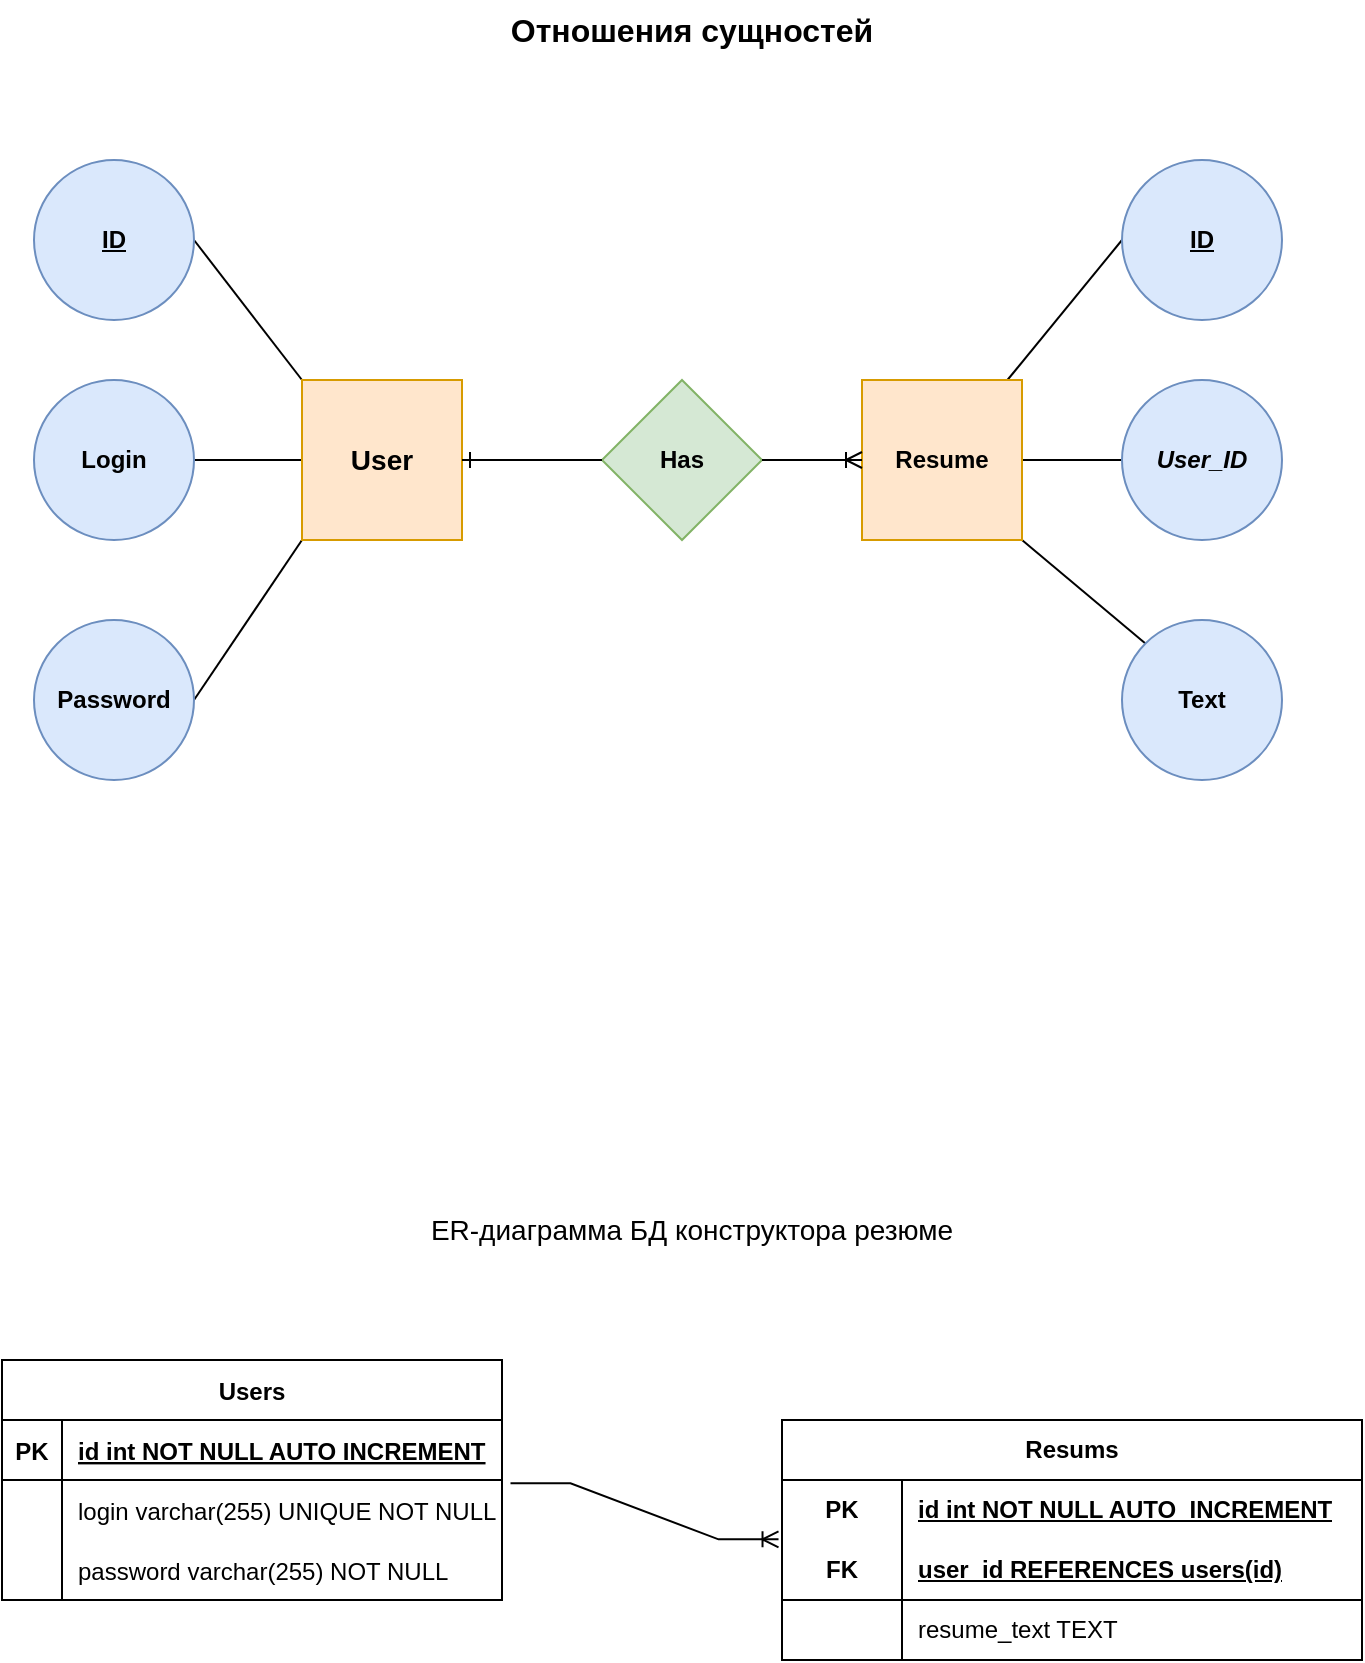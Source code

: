 <mxfile version="21.7.2" type="device">
  <diagram id="R2lEEEUBdFMjLlhIrx00" name="Page-1">
    <mxGraphModel dx="1648" dy="1005" grid="1" gridSize="10" guides="1" tooltips="1" connect="1" arrows="1" fold="1" page="1" pageScale="1" pageWidth="850" pageHeight="1100" math="0" shadow="0" extFonts="Permanent Marker^https://fonts.googleapis.com/css?family=Permanent+Marker">
      <root>
        <mxCell id="0" />
        <mxCell id="1" parent="0" />
        <object label="Users" id="C-vyLk0tnHw3VtMMgP7b-23">
          <mxCell style="shape=table;startSize=30;container=1;collapsible=1;childLayout=tableLayout;fixedRows=1;rowLines=0;fontStyle=1;align=center;resizeLast=1;" parent="1" vertex="1">
            <mxGeometry x="85" y="720" width="250" height="120" as="geometry" />
          </mxCell>
        </object>
        <mxCell id="C-vyLk0tnHw3VtMMgP7b-24" value="" style="shape=partialRectangle;collapsible=0;dropTarget=0;pointerEvents=0;fillColor=none;points=[[0,0.5],[1,0.5]];portConstraint=eastwest;top=0;left=0;right=0;bottom=1;" parent="C-vyLk0tnHw3VtMMgP7b-23" vertex="1">
          <mxGeometry y="30" width="250" height="30" as="geometry" />
        </mxCell>
        <mxCell id="C-vyLk0tnHw3VtMMgP7b-25" value="PK" style="shape=partialRectangle;overflow=hidden;connectable=0;fillColor=none;top=0;left=0;bottom=0;right=0;fontStyle=1;" parent="C-vyLk0tnHw3VtMMgP7b-24" vertex="1">
          <mxGeometry width="30" height="30" as="geometry">
            <mxRectangle width="30" height="30" as="alternateBounds" />
          </mxGeometry>
        </mxCell>
        <mxCell id="C-vyLk0tnHw3VtMMgP7b-26" value="id int NOT NULL AUTO INCREMENT" style="shape=partialRectangle;overflow=hidden;connectable=0;fillColor=none;top=0;left=0;bottom=0;right=0;align=left;spacingLeft=6;fontStyle=5;" parent="C-vyLk0tnHw3VtMMgP7b-24" vertex="1">
          <mxGeometry x="30" width="220" height="30" as="geometry">
            <mxRectangle width="220" height="30" as="alternateBounds" />
          </mxGeometry>
        </mxCell>
        <mxCell id="C-vyLk0tnHw3VtMMgP7b-27" value="" style="shape=partialRectangle;collapsible=0;dropTarget=0;pointerEvents=0;fillColor=none;points=[[0,0.5],[1,0.5]];portConstraint=eastwest;top=0;left=0;right=0;bottom=0;" parent="C-vyLk0tnHw3VtMMgP7b-23" vertex="1">
          <mxGeometry y="60" width="250" height="30" as="geometry" />
        </mxCell>
        <mxCell id="C-vyLk0tnHw3VtMMgP7b-28" value="" style="shape=partialRectangle;overflow=hidden;connectable=0;fillColor=none;top=0;left=0;bottom=0;right=0;" parent="C-vyLk0tnHw3VtMMgP7b-27" vertex="1">
          <mxGeometry width="30" height="30" as="geometry">
            <mxRectangle width="30" height="30" as="alternateBounds" />
          </mxGeometry>
        </mxCell>
        <mxCell id="C-vyLk0tnHw3VtMMgP7b-29" value="login varchar(255) UNIQUE NOT NULL" style="shape=partialRectangle;overflow=hidden;connectable=0;fillColor=none;top=0;left=0;bottom=0;right=0;align=left;spacingLeft=6;" parent="C-vyLk0tnHw3VtMMgP7b-27" vertex="1">
          <mxGeometry x="30" width="220" height="30" as="geometry">
            <mxRectangle width="220" height="30" as="alternateBounds" />
          </mxGeometry>
        </mxCell>
        <mxCell id="zbTmhNZlXzQtarkDomiK-17" value="" style="shape=tableRow;horizontal=0;startSize=0;swimlaneHead=0;swimlaneBody=0;fillColor=none;collapsible=0;dropTarget=0;points=[[0,0.5],[1,0.5]];portConstraint=eastwest;top=0;left=0;right=0;bottom=0;" parent="C-vyLk0tnHw3VtMMgP7b-23" vertex="1">
          <mxGeometry y="90" width="250" height="30" as="geometry" />
        </mxCell>
        <mxCell id="zbTmhNZlXzQtarkDomiK-18" value="" style="shape=partialRectangle;connectable=0;fillColor=none;top=0;left=0;bottom=0;right=0;editable=1;overflow=hidden;" parent="zbTmhNZlXzQtarkDomiK-17" vertex="1">
          <mxGeometry width="30" height="30" as="geometry">
            <mxRectangle width="30" height="30" as="alternateBounds" />
          </mxGeometry>
        </mxCell>
        <mxCell id="zbTmhNZlXzQtarkDomiK-19" value="password varchar(255) NOT NULL" style="shape=partialRectangle;connectable=0;fillColor=none;top=0;left=0;bottom=0;right=0;align=left;spacingLeft=6;overflow=hidden;" parent="zbTmhNZlXzQtarkDomiK-17" vertex="1">
          <mxGeometry x="30" width="220" height="30" as="geometry">
            <mxRectangle width="220" height="30" as="alternateBounds" />
          </mxGeometry>
        </mxCell>
        <mxCell id="zXiJImYySr0PdGsBXK-q-11" value="Resums" style="shape=table;startSize=30;container=1;collapsible=1;childLayout=tableLayout;fixedRows=1;rowLines=0;fontStyle=1;align=center;resizeLast=1;html=1;whiteSpace=wrap;" vertex="1" parent="1">
          <mxGeometry x="475" y="750" width="290" height="120" as="geometry" />
        </mxCell>
        <mxCell id="zXiJImYySr0PdGsBXK-q-12" value="" style="shape=tableRow;horizontal=0;startSize=0;swimlaneHead=0;swimlaneBody=0;fillColor=none;collapsible=0;dropTarget=0;points=[[0,0.5],[1,0.5]];portConstraint=eastwest;top=0;left=0;right=0;bottom=0;html=1;" vertex="1" parent="zXiJImYySr0PdGsBXK-q-11">
          <mxGeometry y="30" width="290" height="30" as="geometry" />
        </mxCell>
        <mxCell id="zXiJImYySr0PdGsBXK-q-13" value="PK" style="shape=partialRectangle;connectable=0;fillColor=none;top=0;left=0;bottom=0;right=0;fontStyle=1;overflow=hidden;html=1;whiteSpace=wrap;" vertex="1" parent="zXiJImYySr0PdGsBXK-q-12">
          <mxGeometry width="60" height="30" as="geometry">
            <mxRectangle width="60" height="30" as="alternateBounds" />
          </mxGeometry>
        </mxCell>
        <mxCell id="zXiJImYySr0PdGsBXK-q-14" value="id int NOT NULL AUTO_INCREMENT" style="shape=partialRectangle;connectable=0;fillColor=none;top=0;left=0;bottom=0;right=0;align=left;spacingLeft=6;fontStyle=5;overflow=hidden;html=1;whiteSpace=wrap;" vertex="1" parent="zXiJImYySr0PdGsBXK-q-12">
          <mxGeometry x="60" width="230" height="30" as="geometry">
            <mxRectangle width="230" height="30" as="alternateBounds" />
          </mxGeometry>
        </mxCell>
        <mxCell id="zXiJImYySr0PdGsBXK-q-15" value="" style="shape=tableRow;horizontal=0;startSize=0;swimlaneHead=0;swimlaneBody=0;fillColor=none;collapsible=0;dropTarget=0;points=[[0,0.5],[1,0.5]];portConstraint=eastwest;top=0;left=0;right=0;bottom=1;html=1;" vertex="1" parent="zXiJImYySr0PdGsBXK-q-11">
          <mxGeometry y="60" width="290" height="30" as="geometry" />
        </mxCell>
        <mxCell id="zXiJImYySr0PdGsBXK-q-16" value="FK" style="shape=partialRectangle;connectable=0;fillColor=none;top=0;left=0;bottom=0;right=0;fontStyle=1;overflow=hidden;html=1;whiteSpace=wrap;" vertex="1" parent="zXiJImYySr0PdGsBXK-q-15">
          <mxGeometry width="60" height="30" as="geometry">
            <mxRectangle width="60" height="30" as="alternateBounds" />
          </mxGeometry>
        </mxCell>
        <mxCell id="zXiJImYySr0PdGsBXK-q-17" value="user_id&amp;nbsp;REFERENCES users(id)" style="shape=partialRectangle;connectable=0;fillColor=none;top=0;left=0;bottom=0;right=0;align=left;spacingLeft=6;fontStyle=5;overflow=hidden;html=1;whiteSpace=wrap;" vertex="1" parent="zXiJImYySr0PdGsBXK-q-15">
          <mxGeometry x="60" width="230" height="30" as="geometry">
            <mxRectangle width="230" height="30" as="alternateBounds" />
          </mxGeometry>
        </mxCell>
        <mxCell id="zXiJImYySr0PdGsBXK-q-18" value="" style="shape=tableRow;horizontal=0;startSize=0;swimlaneHead=0;swimlaneBody=0;fillColor=none;collapsible=0;dropTarget=0;points=[[0,0.5],[1,0.5]];portConstraint=eastwest;top=0;left=0;right=0;bottom=0;html=1;" vertex="1" parent="zXiJImYySr0PdGsBXK-q-11">
          <mxGeometry y="90" width="290" height="30" as="geometry" />
        </mxCell>
        <mxCell id="zXiJImYySr0PdGsBXK-q-19" value="" style="shape=partialRectangle;connectable=0;fillColor=none;top=0;left=0;bottom=0;right=0;editable=1;overflow=hidden;html=1;whiteSpace=wrap;" vertex="1" parent="zXiJImYySr0PdGsBXK-q-18">
          <mxGeometry width="60" height="30" as="geometry">
            <mxRectangle width="60" height="30" as="alternateBounds" />
          </mxGeometry>
        </mxCell>
        <mxCell id="zXiJImYySr0PdGsBXK-q-20" value="resume_text TEXT" style="shape=partialRectangle;connectable=0;fillColor=none;top=0;left=0;bottom=0;right=0;align=left;spacingLeft=6;overflow=hidden;html=1;whiteSpace=wrap;" vertex="1" parent="zXiJImYySr0PdGsBXK-q-18">
          <mxGeometry x="60" width="230" height="30" as="geometry">
            <mxRectangle width="230" height="30" as="alternateBounds" />
          </mxGeometry>
        </mxCell>
        <mxCell id="zXiJImYySr0PdGsBXK-q-25" value="" style="edgeStyle=entityRelationEdgeStyle;fontSize=12;html=1;endArrow=ERoneToMany;rounded=0;exitX=1.017;exitY=0.056;exitDx=0;exitDy=0;exitPerimeter=0;entryX=-0.006;entryY=-0.011;entryDx=0;entryDy=0;entryPerimeter=0;" edge="1" parent="1" source="C-vyLk0tnHw3VtMMgP7b-27" target="zXiJImYySr0PdGsBXK-q-15">
          <mxGeometry width="100" height="100" relative="1" as="geometry">
            <mxPoint x="335" y="1040" as="sourcePoint" />
            <mxPoint x="435" y="940" as="targetPoint" />
            <Array as="points">
              <mxPoint x="395" y="990" />
            </Array>
          </mxGeometry>
        </mxCell>
        <mxCell id="zXiJImYySr0PdGsBXK-q-26" value="&lt;font style=&quot;font-size: 14px;&quot;&gt;ER-диаграмма БД конструктора резюме&lt;/font&gt;" style="text;html=1;strokeColor=none;fillColor=none;align=center;verticalAlign=middle;whiteSpace=wrap;rounded=0;" vertex="1" parent="1">
          <mxGeometry x="195" y="640" width="470" height="30" as="geometry" />
        </mxCell>
        <mxCell id="zXiJImYySr0PdGsBXK-q-34" style="rounded=0;orthogonalLoop=1;jettySize=auto;html=1;exitX=0;exitY=0;exitDx=0;exitDy=0;entryX=1;entryY=0.5;entryDx=0;entryDy=0;endArrow=none;endFill=0;" edge="1" parent="1" source="zXiJImYySr0PdGsBXK-q-27" target="zXiJImYySr0PdGsBXK-q-28">
          <mxGeometry relative="1" as="geometry" />
        </mxCell>
        <mxCell id="zXiJImYySr0PdGsBXK-q-35" style="rounded=0;orthogonalLoop=1;jettySize=auto;html=1;exitX=0;exitY=0.5;exitDx=0;exitDy=0;entryX=1;entryY=0.5;entryDx=0;entryDy=0;endArrow=none;endFill=0;" edge="1" parent="1" source="zXiJImYySr0PdGsBXK-q-27" target="zXiJImYySr0PdGsBXK-q-29">
          <mxGeometry relative="1" as="geometry" />
        </mxCell>
        <mxCell id="zXiJImYySr0PdGsBXK-q-36" style="rounded=0;orthogonalLoop=1;jettySize=auto;html=1;exitX=0;exitY=1;exitDx=0;exitDy=0;entryX=1;entryY=0.5;entryDx=0;entryDy=0;endArrow=none;endFill=0;" edge="1" parent="1" source="zXiJImYySr0PdGsBXK-q-27" target="zXiJImYySr0PdGsBXK-q-30">
          <mxGeometry relative="1" as="geometry" />
        </mxCell>
        <mxCell id="zXiJImYySr0PdGsBXK-q-27" value="&lt;b&gt;&lt;font style=&quot;font-size: 14px;&quot;&gt;User&lt;/font&gt;&lt;/b&gt;" style="whiteSpace=wrap;html=1;aspect=fixed;fillColor=#ffe6cc;strokeColor=#d79b00;" vertex="1" parent="1">
          <mxGeometry x="235" y="230" width="80" height="80" as="geometry" />
        </mxCell>
        <mxCell id="zXiJImYySr0PdGsBXK-q-28" value="&lt;b&gt;&lt;u&gt;ID&lt;/u&gt;&lt;/b&gt;" style="ellipse;whiteSpace=wrap;html=1;aspect=fixed;fillColor=#dae8fc;strokeColor=#6c8ebf;" vertex="1" parent="1">
          <mxGeometry x="101" y="120" width="80" height="80" as="geometry" />
        </mxCell>
        <mxCell id="zXiJImYySr0PdGsBXK-q-29" value="&lt;b&gt;Login&lt;/b&gt;" style="ellipse;whiteSpace=wrap;html=1;aspect=fixed;fillColor=#dae8fc;strokeColor=#6c8ebf;" vertex="1" parent="1">
          <mxGeometry x="101" y="230" width="80" height="80" as="geometry" />
        </mxCell>
        <mxCell id="zXiJImYySr0PdGsBXK-q-30" value="&lt;b&gt;Password&lt;/b&gt;" style="ellipse;whiteSpace=wrap;html=1;aspect=fixed;fillColor=#dae8fc;strokeColor=#6c8ebf;" vertex="1" parent="1">
          <mxGeometry x="101" y="350" width="80" height="80" as="geometry" />
        </mxCell>
        <mxCell id="zXiJImYySr0PdGsBXK-q-31" value="&lt;b&gt;Has&lt;/b&gt;" style="rhombus;whiteSpace=wrap;html=1;fillColor=#d5e8d4;strokeColor=#82b366;" vertex="1" parent="1">
          <mxGeometry x="385" y="230" width="80" height="80" as="geometry" />
        </mxCell>
        <mxCell id="zXiJImYySr0PdGsBXK-q-41" style="rounded=0;orthogonalLoop=1;jettySize=auto;html=1;entryX=0;entryY=0.5;entryDx=0;entryDy=0;endArrow=none;endFill=0;" edge="1" parent="1" source="zXiJImYySr0PdGsBXK-q-37" target="zXiJImYySr0PdGsBXK-q-38">
          <mxGeometry relative="1" as="geometry" />
        </mxCell>
        <mxCell id="zXiJImYySr0PdGsBXK-q-42" style="rounded=0;orthogonalLoop=1;jettySize=auto;html=1;entryX=0;entryY=0.5;entryDx=0;entryDy=0;endArrow=none;endFill=0;" edge="1" parent="1" source="zXiJImYySr0PdGsBXK-q-37" target="zXiJImYySr0PdGsBXK-q-39">
          <mxGeometry relative="1" as="geometry" />
        </mxCell>
        <mxCell id="zXiJImYySr0PdGsBXK-q-43" style="rounded=0;orthogonalLoop=1;jettySize=auto;html=1;exitX=1;exitY=1;exitDx=0;exitDy=0;entryX=0;entryY=0;entryDx=0;entryDy=0;endArrow=none;endFill=0;" edge="1" parent="1" source="zXiJImYySr0PdGsBXK-q-37" target="zXiJImYySr0PdGsBXK-q-40">
          <mxGeometry relative="1" as="geometry" />
        </mxCell>
        <mxCell id="zXiJImYySr0PdGsBXK-q-37" value="&lt;b&gt;Resume&lt;/b&gt;" style="whiteSpace=wrap;html=1;aspect=fixed;fillColor=#ffe6cc;strokeColor=#d79b00;" vertex="1" parent="1">
          <mxGeometry x="515" y="230" width="80" height="80" as="geometry" />
        </mxCell>
        <mxCell id="zXiJImYySr0PdGsBXK-q-38" value="&lt;b&gt;&lt;u&gt;ID&lt;/u&gt;&lt;/b&gt;" style="ellipse;whiteSpace=wrap;html=1;aspect=fixed;fillColor=#dae8fc;strokeColor=#6c8ebf;" vertex="1" parent="1">
          <mxGeometry x="645" y="120" width="80" height="80" as="geometry" />
        </mxCell>
        <mxCell id="zXiJImYySr0PdGsBXK-q-39" value="&lt;b&gt;&lt;i&gt;User_ID&lt;/i&gt;&lt;/b&gt;" style="ellipse;whiteSpace=wrap;html=1;aspect=fixed;fillColor=#dae8fc;strokeColor=#6c8ebf;" vertex="1" parent="1">
          <mxGeometry x="645" y="230" width="80" height="80" as="geometry" />
        </mxCell>
        <mxCell id="zXiJImYySr0PdGsBXK-q-40" value="&lt;b&gt;Text&lt;/b&gt;" style="ellipse;whiteSpace=wrap;html=1;aspect=fixed;fillColor=#dae8fc;strokeColor=#6c8ebf;" vertex="1" parent="1">
          <mxGeometry x="645" y="350" width="80" height="80" as="geometry" />
        </mxCell>
        <mxCell id="zXiJImYySr0PdGsBXK-q-44" value="" style="edgeStyle=entityRelationEdgeStyle;fontSize=12;html=1;endArrow=ERoneToMany;rounded=0;entryX=0;entryY=0.5;entryDx=0;entryDy=0;exitX=1;exitY=0.5;exitDx=0;exitDy=0;" edge="1" parent="1" source="zXiJImYySr0PdGsBXK-q-31" target="zXiJImYySr0PdGsBXK-q-37">
          <mxGeometry width="100" height="100" relative="1" as="geometry">
            <mxPoint x="375" y="420" as="sourcePoint" />
            <mxPoint x="475" y="320" as="targetPoint" />
          </mxGeometry>
        </mxCell>
        <mxCell id="zXiJImYySr0PdGsBXK-q-45" value="" style="edgeStyle=entityRelationEdgeStyle;fontSize=12;html=1;endArrow=ERone;endFill=1;rounded=0;entryX=1;entryY=0.5;entryDx=0;entryDy=0;" edge="1" parent="1" source="zXiJImYySr0PdGsBXK-q-31" target="zXiJImYySr0PdGsBXK-q-27">
          <mxGeometry width="100" height="100" relative="1" as="geometry">
            <mxPoint x="375" y="420" as="sourcePoint" />
            <mxPoint x="475" y="320" as="targetPoint" />
          </mxGeometry>
        </mxCell>
        <mxCell id="zXiJImYySr0PdGsBXK-q-46" value="&lt;font style=&quot;font-size: 16px;&quot;&gt;&lt;b&gt;Отношения сущностей&lt;/b&gt;&lt;/font&gt;" style="text;html=1;strokeColor=none;fillColor=none;align=center;verticalAlign=middle;whiteSpace=wrap;rounded=0;" vertex="1" parent="1">
          <mxGeometry x="335" y="40" width="190" height="30" as="geometry" />
        </mxCell>
      </root>
    </mxGraphModel>
  </diagram>
</mxfile>
